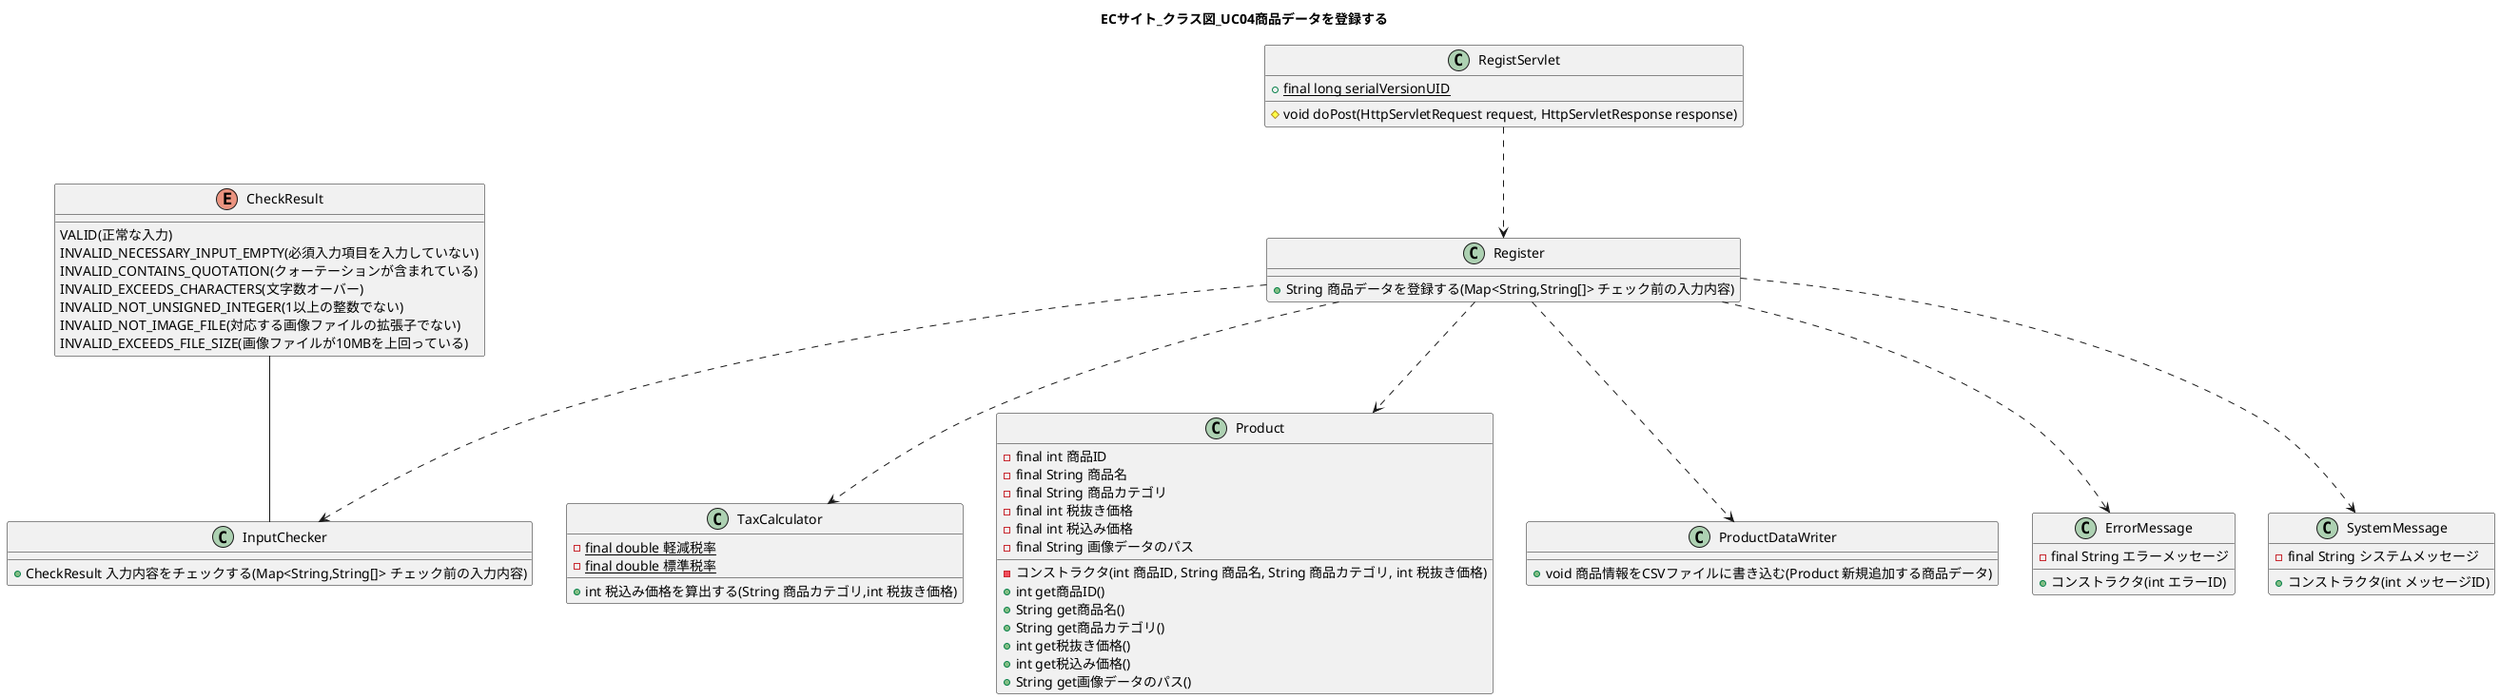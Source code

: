@startuml
title ECサイト_クラス図_UC04商品データを登録する


class RegistServlet {
    +{static} final long serialVersionUID
    #void doPost(HttpServletRequest request, HttpServletResponse response)
}

RegistServlet ..> Register
class Register {
    +String 商品データを登録する(Map<String,String[]> チェック前の入力内容)
}

CheckResult -- InputChecker
enum CheckResult {
    VALID(正常な入力)
    INVALID_NECESSARY_INPUT_EMPTY(必須入力項目を入力していない)
    INVALID_CONTAINS_QUOTATION(クォーテーションが含まれている)
    INVALID_EXCEEDS_CHARACTERS(文字数オーバー)
    INVALID_NOT_UNSIGNED_INTEGER(1以上の整数でない)
    INVALID_NOT_IMAGE_FILE(対応する画像ファイルの拡張子でない)
    INVALID_EXCEEDS_FILE_SIZE(画像ファイルが10MBを上回っている)
}

Register ..> InputChecker
class InputChecker {
    +CheckResult 入力内容をチェックする(Map<String,String[]> チェック前の入力内容)
}

Register ..> TaxCalculator
class TaxCalculator {
    -{static}final double 軽減税率
    -{static}final double 標準税率

    +int 税込み価格を算出する(String 商品カテゴリ,int 税抜き価格)
}

Register ..> Product 
class Product {
    -final int 商品ID
    -final String 商品名
    -final String 商品カテゴリ
    -final int 税抜き価格
    -final int 税込み価格
    -final String 画像データのパス
    -コンストラクタ(int 商品ID, String 商品名, String 商品カテゴリ, int 税抜き価格)
    +int get商品ID()
    +String get商品名()
    +String get商品カテゴリ()
    +int get税抜き価格()
    +int get税込み価格()
    +String get画像データのパス()
}

Register ..> ProductDataWriter
class ProductDataWriter {
    + void 商品情報をCSVファイルに書き込む(Product 新規追加する商品データ)
}

Register ..> ErrorMessage
class ErrorMessage {
    -final String エラーメッセージ
    +コンストラクタ(int エラーID)
}

Register ..> SystemMessage
class SystemMessage {
    -final String システムメッセージ
    +コンストラクタ(int メッセージID)
}

@enduml
